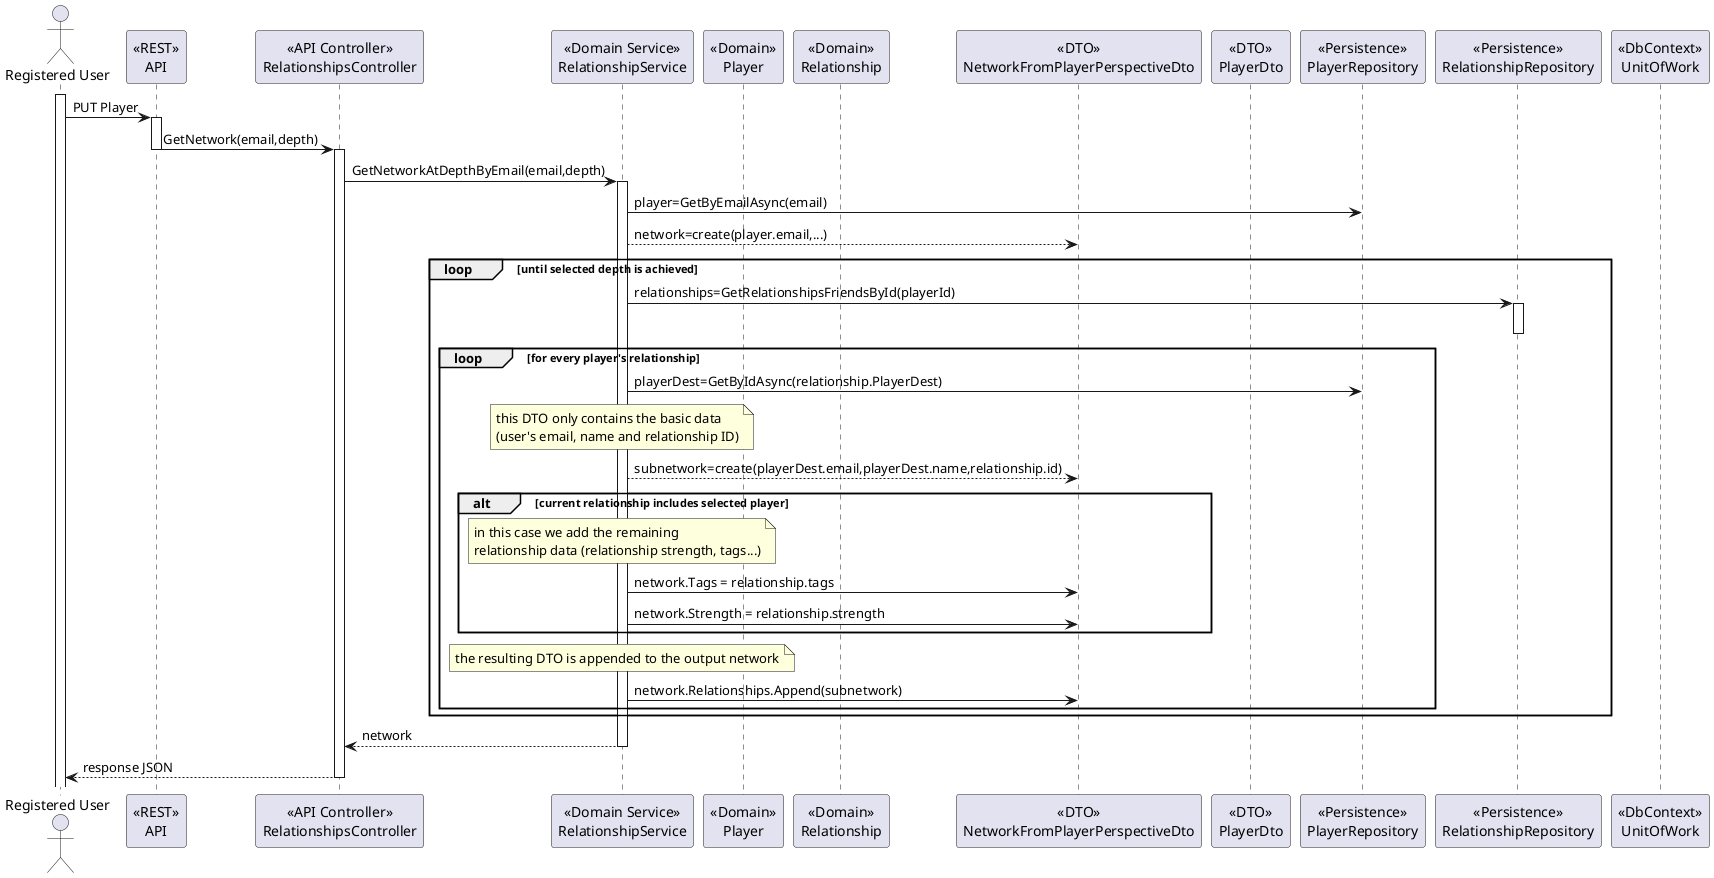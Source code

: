 ﻿@startuml

actor "Registered User" as UNU
participant "<<REST>>\nAPI" as API
participant "<<API Controller>>\nRelationshipsController" as RC
participant "<<Domain Service>>\nRelationshipService" as RS
participant "<<Domain>>\nPlayer" as P
participant "<<Domain>>\nRelationship" as R
participant "<<DTO>>\nNetworkFromPlayerPerspectiveDto" as NFPLDTO
participant "<<DTO>>\nPlayerDto" as PDTo
participant "<<Persistence>>\nPlayerRepository" as PR
participant "<<Persistence>>\nRelationshipRepository" as RR
participant "<<DbContext>>\nUnitOfWork" as UW

activate UNU
UNU -> API: PUT Player

activate API
API -> RC: GetNetwork(email,depth)
deactivate API
activate RC

RC->RS:GetNetworkAtDepthByEmail(email,depth)
activate RS

RS->PR:player=GetByEmailAsync(email)

RS-->NFPLDTO:network=create(player.email,...)

loop until selected depth is achieved
RS->RR:relationships=GetRelationshipsFriendsById(playerId)
activate RR
deactivate RR

loop for every player's relationship
RS->PR:playerDest=GetByIdAsync(relationship.PlayerDest)

note over RS: this DTO only contains the basic data\n(user's email, name and relationship ID)
RS-->NFPLDTO:subnetwork=create(playerDest.email,playerDest.name,relationship.id)

alt current relationship includes selected player
note over RS: in this case we add the remaining\nrelationship data (relationship strength, tags...)
RS->NFPLDTO:network.Tags = relationship.tags
RS->NFPLDTO:network.Strength = relationship.strength

end

note over RS: the resulting DTO is appended to the output network
RS->NFPLDTO:network.Relationships.Append(subnetwork)

end
end
RS-->RC:network

deactivate RS


RC --> UNU : response JSON
deactivate RC

@enduml